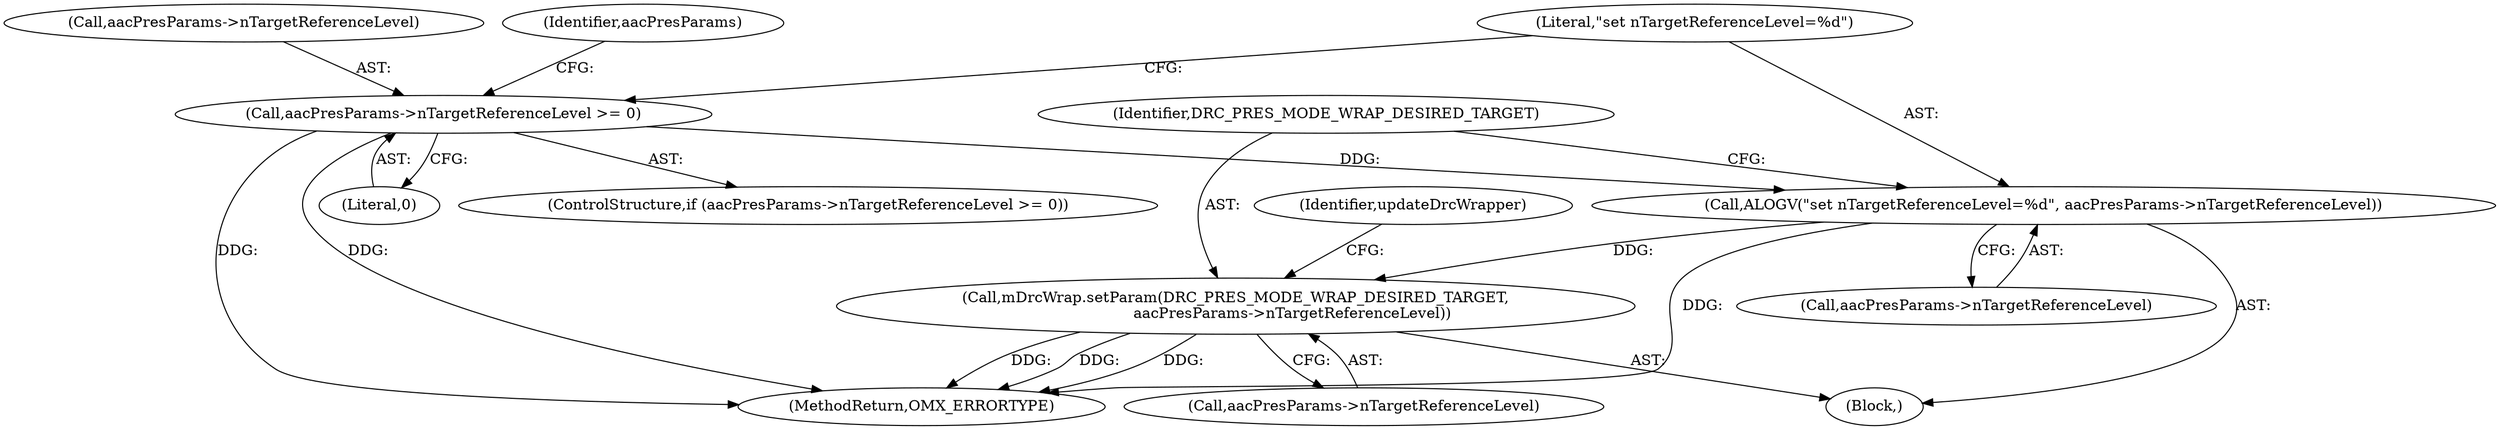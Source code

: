digraph "0_Android_295c883fe3105b19bcd0f9e07d54c6b589fc5bff_1@pointer" {
"1000336" [label="(Call,mDrcWrap.setParam(DRC_PRES_MODE_WRAP_DESIRED_TARGET,\n                        aacPresParams->nTargetReferenceLevel))"];
"1000331" [label="(Call,ALOGV(\"set nTargetReferenceLevel=%d\", aacPresParams->nTargetReferenceLevel))"];
"1000325" [label="(Call,aacPresParams->nTargetReferenceLevel >= 0)"];
"1000329" [label="(Literal,0)"];
"1000347" [label="(Identifier,aacPresParams)"];
"1000326" [label="(Call,aacPresParams->nTargetReferenceLevel)"];
"1000336" [label="(Call,mDrcWrap.setParam(DRC_PRES_MODE_WRAP_DESIRED_TARGET,\n                        aacPresParams->nTargetReferenceLevel))"];
"1000342" [label="(Identifier,updateDrcWrapper)"];
"1000330" [label="(Block,)"];
"1000333" [label="(Call,aacPresParams->nTargetReferenceLevel)"];
"1000324" [label="(ControlStructure,if (aacPresParams->nTargetReferenceLevel >= 0))"];
"1000337" [label="(Identifier,DRC_PRES_MODE_WRAP_DESIRED_TARGET)"];
"1000331" [label="(Call,ALOGV(\"set nTargetReferenceLevel=%d\", aacPresParams->nTargetReferenceLevel))"];
"1000325" [label="(Call,aacPresParams->nTargetReferenceLevel >= 0)"];
"1000332" [label="(Literal,\"set nTargetReferenceLevel=%d\")"];
"1000416" [label="(MethodReturn,OMX_ERRORTYPE)"];
"1000338" [label="(Call,aacPresParams->nTargetReferenceLevel)"];
"1000336" -> "1000330"  [label="AST: "];
"1000336" -> "1000338"  [label="CFG: "];
"1000337" -> "1000336"  [label="AST: "];
"1000338" -> "1000336"  [label="AST: "];
"1000342" -> "1000336"  [label="CFG: "];
"1000336" -> "1000416"  [label="DDG: "];
"1000336" -> "1000416"  [label="DDG: "];
"1000336" -> "1000416"  [label="DDG: "];
"1000331" -> "1000336"  [label="DDG: "];
"1000331" -> "1000330"  [label="AST: "];
"1000331" -> "1000333"  [label="CFG: "];
"1000332" -> "1000331"  [label="AST: "];
"1000333" -> "1000331"  [label="AST: "];
"1000337" -> "1000331"  [label="CFG: "];
"1000331" -> "1000416"  [label="DDG: "];
"1000325" -> "1000331"  [label="DDG: "];
"1000325" -> "1000324"  [label="AST: "];
"1000325" -> "1000329"  [label="CFG: "];
"1000326" -> "1000325"  [label="AST: "];
"1000329" -> "1000325"  [label="AST: "];
"1000332" -> "1000325"  [label="CFG: "];
"1000347" -> "1000325"  [label="CFG: "];
"1000325" -> "1000416"  [label="DDG: "];
"1000325" -> "1000416"  [label="DDG: "];
}
